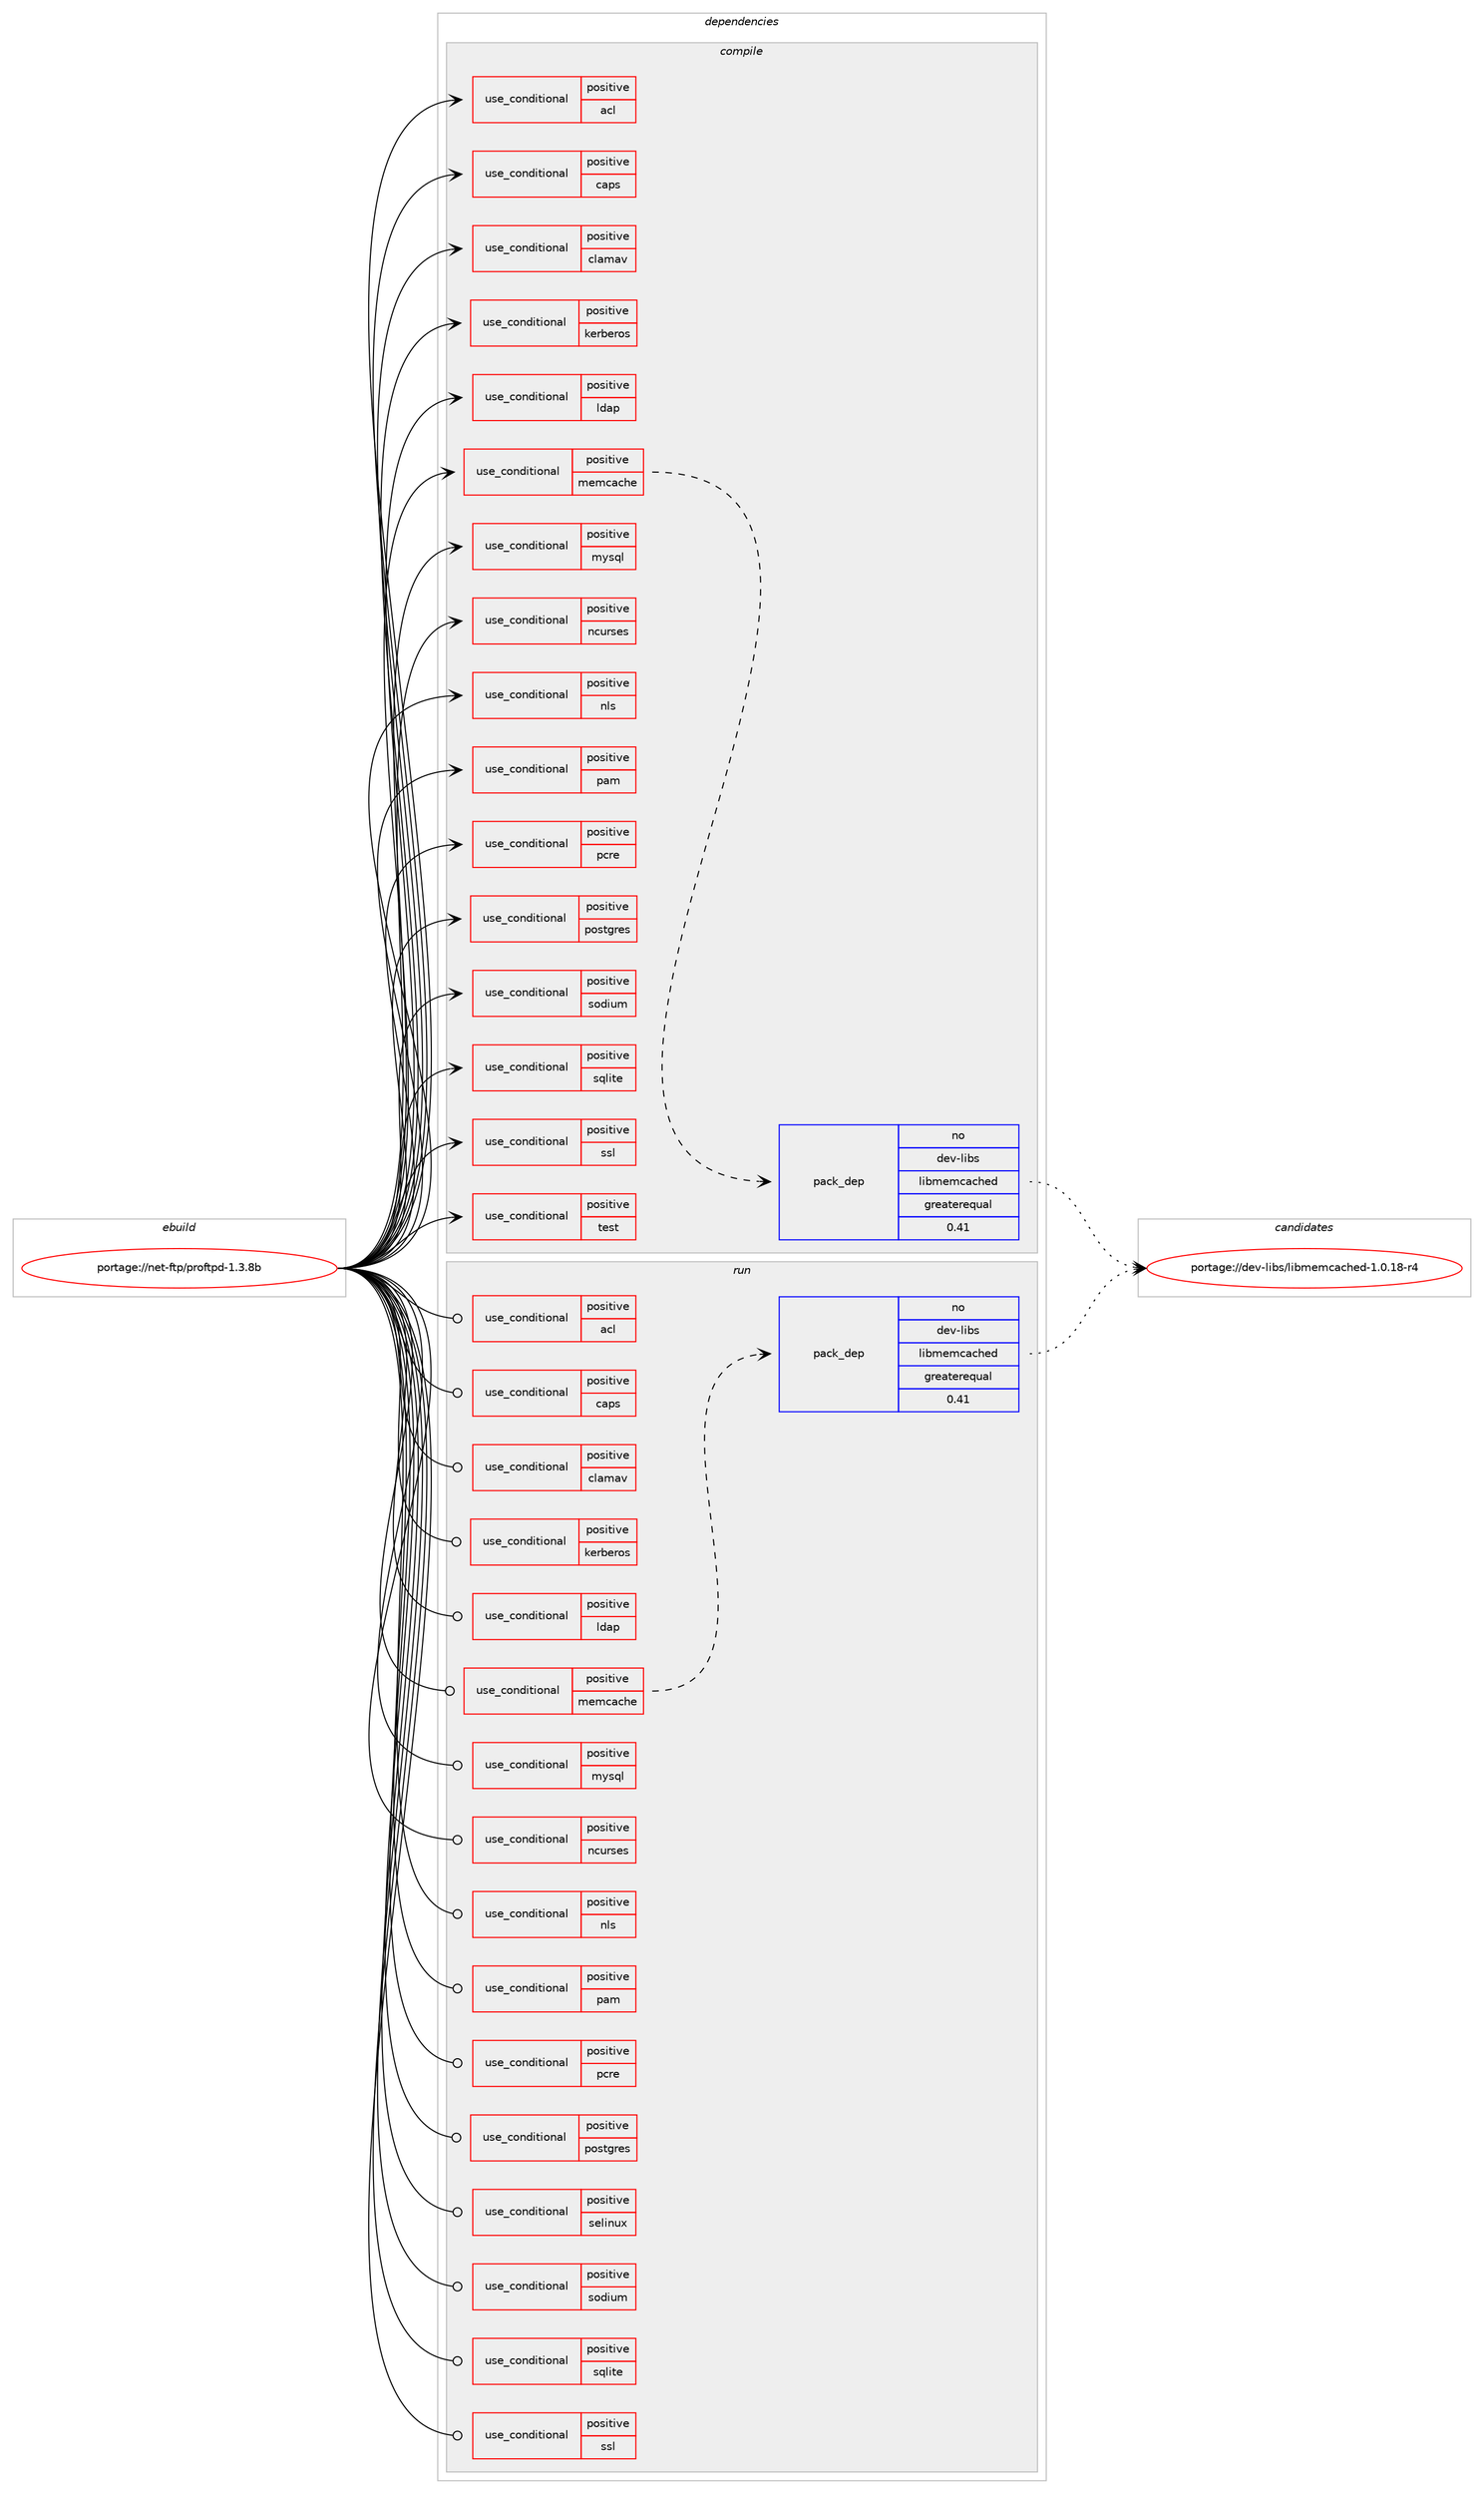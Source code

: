 digraph prolog {

# *************
# Graph options
# *************

newrank=true;
concentrate=true;
compound=true;
graph [rankdir=LR,fontname=Helvetica,fontsize=10,ranksep=1.5];#, ranksep=2.5, nodesep=0.2];
edge  [arrowhead=vee];
node  [fontname=Helvetica,fontsize=10];

# **********
# The ebuild
# **********

subgraph cluster_leftcol {
color=gray;
rank=same;
label=<<i>ebuild</i>>;
id [label="portage://net-ftp/proftpd-1.3.8b", color=red, width=4, href="../net-ftp/proftpd-1.3.8b.svg"];
}

# ****************
# The dependencies
# ****************

subgraph cluster_midcol {
color=gray;
label=<<i>dependencies</i>>;
subgraph cluster_compile {
fillcolor="#eeeeee";
style=filled;
label=<<i>compile</i>>;
subgraph cond1576 {
dependency2024 [label=<<TABLE BORDER="0" CELLBORDER="1" CELLSPACING="0" CELLPADDING="4"><TR><TD ROWSPAN="3" CELLPADDING="10">use_conditional</TD></TR><TR><TD>positive</TD></TR><TR><TD>acl</TD></TR></TABLE>>, shape=none, color=red];
# *** BEGIN UNKNOWN DEPENDENCY TYPE (TODO) ***
# dependency2024 -> package_dependency(portage://net-ftp/proftpd-1.3.8b,install,no,virtual,acl,none,[,,],[],[])
# *** END UNKNOWN DEPENDENCY TYPE (TODO) ***

}
id:e -> dependency2024:w [weight=20,style="solid",arrowhead="vee"];
subgraph cond1577 {
dependency2025 [label=<<TABLE BORDER="0" CELLBORDER="1" CELLSPACING="0" CELLPADDING="4"><TR><TD ROWSPAN="3" CELLPADDING="10">use_conditional</TD></TR><TR><TD>positive</TD></TR><TR><TD>caps</TD></TR></TABLE>>, shape=none, color=red];
# *** BEGIN UNKNOWN DEPENDENCY TYPE (TODO) ***
# dependency2025 -> package_dependency(portage://net-ftp/proftpd-1.3.8b,install,no,sys-libs,libcap,none,[,,],[],[])
# *** END UNKNOWN DEPENDENCY TYPE (TODO) ***

}
id:e -> dependency2025:w [weight=20,style="solid",arrowhead="vee"];
subgraph cond1578 {
dependency2026 [label=<<TABLE BORDER="0" CELLBORDER="1" CELLSPACING="0" CELLPADDING="4"><TR><TD ROWSPAN="3" CELLPADDING="10">use_conditional</TD></TR><TR><TD>positive</TD></TR><TR><TD>clamav</TD></TR></TABLE>>, shape=none, color=red];
# *** BEGIN UNKNOWN DEPENDENCY TYPE (TODO) ***
# dependency2026 -> package_dependency(portage://net-ftp/proftpd-1.3.8b,install,no,app-antivirus,clamav,none,[,,],[],[])
# *** END UNKNOWN DEPENDENCY TYPE (TODO) ***

}
id:e -> dependency2026:w [weight=20,style="solid",arrowhead="vee"];
subgraph cond1579 {
dependency2027 [label=<<TABLE BORDER="0" CELLBORDER="1" CELLSPACING="0" CELLPADDING="4"><TR><TD ROWSPAN="3" CELLPADDING="10">use_conditional</TD></TR><TR><TD>positive</TD></TR><TR><TD>kerberos</TD></TR></TABLE>>, shape=none, color=red];
# *** BEGIN UNKNOWN DEPENDENCY TYPE (TODO) ***
# dependency2027 -> package_dependency(portage://net-ftp/proftpd-1.3.8b,install,no,virtual,krb5,none,[,,],[],[])
# *** END UNKNOWN DEPENDENCY TYPE (TODO) ***

}
id:e -> dependency2027:w [weight=20,style="solid",arrowhead="vee"];
subgraph cond1580 {
dependency2028 [label=<<TABLE BORDER="0" CELLBORDER="1" CELLSPACING="0" CELLPADDING="4"><TR><TD ROWSPAN="3" CELLPADDING="10">use_conditional</TD></TR><TR><TD>positive</TD></TR><TR><TD>ldap</TD></TR></TABLE>>, shape=none, color=red];
# *** BEGIN UNKNOWN DEPENDENCY TYPE (TODO) ***
# dependency2028 -> package_dependency(portage://net-ftp/proftpd-1.3.8b,install,no,net-nds,openldap,none,[,,],any_same_slot,[])
# *** END UNKNOWN DEPENDENCY TYPE (TODO) ***

}
id:e -> dependency2028:w [weight=20,style="solid",arrowhead="vee"];
subgraph cond1581 {
dependency2029 [label=<<TABLE BORDER="0" CELLBORDER="1" CELLSPACING="0" CELLPADDING="4"><TR><TD ROWSPAN="3" CELLPADDING="10">use_conditional</TD></TR><TR><TD>positive</TD></TR><TR><TD>memcache</TD></TR></TABLE>>, shape=none, color=red];
subgraph pack427 {
dependency2030 [label=<<TABLE BORDER="0" CELLBORDER="1" CELLSPACING="0" CELLPADDING="4" WIDTH="220"><TR><TD ROWSPAN="6" CELLPADDING="30">pack_dep</TD></TR><TR><TD WIDTH="110">no</TD></TR><TR><TD>dev-libs</TD></TR><TR><TD>libmemcached</TD></TR><TR><TD>greaterequal</TD></TR><TR><TD>0.41</TD></TR></TABLE>>, shape=none, color=blue];
}
dependency2029:e -> dependency2030:w [weight=20,style="dashed",arrowhead="vee"];
}
id:e -> dependency2029:w [weight=20,style="solid",arrowhead="vee"];
subgraph cond1582 {
dependency2031 [label=<<TABLE BORDER="0" CELLBORDER="1" CELLSPACING="0" CELLPADDING="4"><TR><TD ROWSPAN="3" CELLPADDING="10">use_conditional</TD></TR><TR><TD>positive</TD></TR><TR><TD>mysql</TD></TR></TABLE>>, shape=none, color=red];
# *** BEGIN UNKNOWN DEPENDENCY TYPE (TODO) ***
# dependency2031 -> package_dependency(portage://net-ftp/proftpd-1.3.8b,install,no,dev-db,mysql-connector-c,none,[,,],[slot(0),equal],[])
# *** END UNKNOWN DEPENDENCY TYPE (TODO) ***

}
id:e -> dependency2031:w [weight=20,style="solid",arrowhead="vee"];
subgraph cond1583 {
dependency2032 [label=<<TABLE BORDER="0" CELLBORDER="1" CELLSPACING="0" CELLPADDING="4"><TR><TD ROWSPAN="3" CELLPADDING="10">use_conditional</TD></TR><TR><TD>positive</TD></TR><TR><TD>ncurses</TD></TR></TABLE>>, shape=none, color=red];
# *** BEGIN UNKNOWN DEPENDENCY TYPE (TODO) ***
# dependency2032 -> package_dependency(portage://net-ftp/proftpd-1.3.8b,install,no,sys-libs,ncurses,none,[,,],[slot(0),equal],[])
# *** END UNKNOWN DEPENDENCY TYPE (TODO) ***

}
id:e -> dependency2032:w [weight=20,style="solid",arrowhead="vee"];
subgraph cond1584 {
dependency2033 [label=<<TABLE BORDER="0" CELLBORDER="1" CELLSPACING="0" CELLPADDING="4"><TR><TD ROWSPAN="3" CELLPADDING="10">use_conditional</TD></TR><TR><TD>positive</TD></TR><TR><TD>nls</TD></TR></TABLE>>, shape=none, color=red];
# *** BEGIN UNKNOWN DEPENDENCY TYPE (TODO) ***
# dependency2033 -> package_dependency(portage://net-ftp/proftpd-1.3.8b,install,no,virtual,libiconv,none,[,,],[],[])
# *** END UNKNOWN DEPENDENCY TYPE (TODO) ***

}
id:e -> dependency2033:w [weight=20,style="solid",arrowhead="vee"];
subgraph cond1585 {
dependency2034 [label=<<TABLE BORDER="0" CELLBORDER="1" CELLSPACING="0" CELLPADDING="4"><TR><TD ROWSPAN="3" CELLPADDING="10">use_conditional</TD></TR><TR><TD>positive</TD></TR><TR><TD>pam</TD></TR></TABLE>>, shape=none, color=red];
# *** BEGIN UNKNOWN DEPENDENCY TYPE (TODO) ***
# dependency2034 -> package_dependency(portage://net-ftp/proftpd-1.3.8b,install,no,sys-libs,pam,none,[,,],[],[])
# *** END UNKNOWN DEPENDENCY TYPE (TODO) ***

}
id:e -> dependency2034:w [weight=20,style="solid",arrowhead="vee"];
subgraph cond1586 {
dependency2035 [label=<<TABLE BORDER="0" CELLBORDER="1" CELLSPACING="0" CELLPADDING="4"><TR><TD ROWSPAN="3" CELLPADDING="10">use_conditional</TD></TR><TR><TD>positive</TD></TR><TR><TD>pcre</TD></TR></TABLE>>, shape=none, color=red];
# *** BEGIN UNKNOWN DEPENDENCY TYPE (TODO) ***
# dependency2035 -> package_dependency(portage://net-ftp/proftpd-1.3.8b,install,no,dev-libs,libpcre,none,[,,],[],[])
# *** END UNKNOWN DEPENDENCY TYPE (TODO) ***

}
id:e -> dependency2035:w [weight=20,style="solid",arrowhead="vee"];
subgraph cond1587 {
dependency2036 [label=<<TABLE BORDER="0" CELLBORDER="1" CELLSPACING="0" CELLPADDING="4"><TR><TD ROWSPAN="3" CELLPADDING="10">use_conditional</TD></TR><TR><TD>positive</TD></TR><TR><TD>postgres</TD></TR></TABLE>>, shape=none, color=red];
# *** BEGIN UNKNOWN DEPENDENCY TYPE (TODO) ***
# dependency2036 -> package_dependency(portage://net-ftp/proftpd-1.3.8b,install,no,dev-db,postgresql,none,[,,],any_same_slot,[])
# *** END UNKNOWN DEPENDENCY TYPE (TODO) ***

}
id:e -> dependency2036:w [weight=20,style="solid",arrowhead="vee"];
subgraph cond1588 {
dependency2037 [label=<<TABLE BORDER="0" CELLBORDER="1" CELLSPACING="0" CELLPADDING="4"><TR><TD ROWSPAN="3" CELLPADDING="10">use_conditional</TD></TR><TR><TD>positive</TD></TR><TR><TD>sodium</TD></TR></TABLE>>, shape=none, color=red];
# *** BEGIN UNKNOWN DEPENDENCY TYPE (TODO) ***
# dependency2037 -> package_dependency(portage://net-ftp/proftpd-1.3.8b,install,no,dev-libs,libsodium,none,[,,],[slot(0),equal],[])
# *** END UNKNOWN DEPENDENCY TYPE (TODO) ***

}
id:e -> dependency2037:w [weight=20,style="solid",arrowhead="vee"];
subgraph cond1589 {
dependency2038 [label=<<TABLE BORDER="0" CELLBORDER="1" CELLSPACING="0" CELLPADDING="4"><TR><TD ROWSPAN="3" CELLPADDING="10">use_conditional</TD></TR><TR><TD>positive</TD></TR><TR><TD>sqlite</TD></TR></TABLE>>, shape=none, color=red];
# *** BEGIN UNKNOWN DEPENDENCY TYPE (TODO) ***
# dependency2038 -> package_dependency(portage://net-ftp/proftpd-1.3.8b,install,no,dev-db,sqlite,none,[,,],[slot(3)],[])
# *** END UNKNOWN DEPENDENCY TYPE (TODO) ***

}
id:e -> dependency2038:w [weight=20,style="solid",arrowhead="vee"];
subgraph cond1590 {
dependency2039 [label=<<TABLE BORDER="0" CELLBORDER="1" CELLSPACING="0" CELLPADDING="4"><TR><TD ROWSPAN="3" CELLPADDING="10">use_conditional</TD></TR><TR><TD>positive</TD></TR><TR><TD>ssl</TD></TR></TABLE>>, shape=none, color=red];
# *** BEGIN UNKNOWN DEPENDENCY TYPE (TODO) ***
# dependency2039 -> package_dependency(portage://net-ftp/proftpd-1.3.8b,install,no,dev-libs,openssl,none,[,,],[slot(0),equal],[])
# *** END UNKNOWN DEPENDENCY TYPE (TODO) ***

}
id:e -> dependency2039:w [weight=20,style="solid",arrowhead="vee"];
subgraph cond1591 {
dependency2040 [label=<<TABLE BORDER="0" CELLBORDER="1" CELLSPACING="0" CELLPADDING="4"><TR><TD ROWSPAN="3" CELLPADDING="10">use_conditional</TD></TR><TR><TD>positive</TD></TR><TR><TD>test</TD></TR></TABLE>>, shape=none, color=red];
# *** BEGIN UNKNOWN DEPENDENCY TYPE (TODO) ***
# dependency2040 -> package_dependency(portage://net-ftp/proftpd-1.3.8b,install,no,dev-libs,check,none,[,,],[],[])
# *** END UNKNOWN DEPENDENCY TYPE (TODO) ***

}
id:e -> dependency2040:w [weight=20,style="solid",arrowhead="vee"];
# *** BEGIN UNKNOWN DEPENDENCY TYPE (TODO) ***
# id -> package_dependency(portage://net-ftp/proftpd-1.3.8b,install,no,virtual,libcrypt,none,[,,],any_same_slot,[])
# *** END UNKNOWN DEPENDENCY TYPE (TODO) ***

}
subgraph cluster_compileandrun {
fillcolor="#eeeeee";
style=filled;
label=<<i>compile and run</i>>;
}
subgraph cluster_run {
fillcolor="#eeeeee";
style=filled;
label=<<i>run</i>>;
subgraph cond1592 {
dependency2041 [label=<<TABLE BORDER="0" CELLBORDER="1" CELLSPACING="0" CELLPADDING="4"><TR><TD ROWSPAN="3" CELLPADDING="10">use_conditional</TD></TR><TR><TD>positive</TD></TR><TR><TD>acl</TD></TR></TABLE>>, shape=none, color=red];
# *** BEGIN UNKNOWN DEPENDENCY TYPE (TODO) ***
# dependency2041 -> package_dependency(portage://net-ftp/proftpd-1.3.8b,run,no,virtual,acl,none,[,,],[],[])
# *** END UNKNOWN DEPENDENCY TYPE (TODO) ***

}
id:e -> dependency2041:w [weight=20,style="solid",arrowhead="odot"];
subgraph cond1593 {
dependency2042 [label=<<TABLE BORDER="0" CELLBORDER="1" CELLSPACING="0" CELLPADDING="4"><TR><TD ROWSPAN="3" CELLPADDING="10">use_conditional</TD></TR><TR><TD>positive</TD></TR><TR><TD>caps</TD></TR></TABLE>>, shape=none, color=red];
# *** BEGIN UNKNOWN DEPENDENCY TYPE (TODO) ***
# dependency2042 -> package_dependency(portage://net-ftp/proftpd-1.3.8b,run,no,sys-libs,libcap,none,[,,],[],[])
# *** END UNKNOWN DEPENDENCY TYPE (TODO) ***

}
id:e -> dependency2042:w [weight=20,style="solid",arrowhead="odot"];
subgraph cond1594 {
dependency2043 [label=<<TABLE BORDER="0" CELLBORDER="1" CELLSPACING="0" CELLPADDING="4"><TR><TD ROWSPAN="3" CELLPADDING="10">use_conditional</TD></TR><TR><TD>positive</TD></TR><TR><TD>clamav</TD></TR></TABLE>>, shape=none, color=red];
# *** BEGIN UNKNOWN DEPENDENCY TYPE (TODO) ***
# dependency2043 -> package_dependency(portage://net-ftp/proftpd-1.3.8b,run,no,app-antivirus,clamav,none,[,,],[],[])
# *** END UNKNOWN DEPENDENCY TYPE (TODO) ***

}
id:e -> dependency2043:w [weight=20,style="solid",arrowhead="odot"];
subgraph cond1595 {
dependency2044 [label=<<TABLE BORDER="0" CELLBORDER="1" CELLSPACING="0" CELLPADDING="4"><TR><TD ROWSPAN="3" CELLPADDING="10">use_conditional</TD></TR><TR><TD>positive</TD></TR><TR><TD>kerberos</TD></TR></TABLE>>, shape=none, color=red];
# *** BEGIN UNKNOWN DEPENDENCY TYPE (TODO) ***
# dependency2044 -> package_dependency(portage://net-ftp/proftpd-1.3.8b,run,no,virtual,krb5,none,[,,],[],[])
# *** END UNKNOWN DEPENDENCY TYPE (TODO) ***

}
id:e -> dependency2044:w [weight=20,style="solid",arrowhead="odot"];
subgraph cond1596 {
dependency2045 [label=<<TABLE BORDER="0" CELLBORDER="1" CELLSPACING="0" CELLPADDING="4"><TR><TD ROWSPAN="3" CELLPADDING="10">use_conditional</TD></TR><TR><TD>positive</TD></TR><TR><TD>ldap</TD></TR></TABLE>>, shape=none, color=red];
# *** BEGIN UNKNOWN DEPENDENCY TYPE (TODO) ***
# dependency2045 -> package_dependency(portage://net-ftp/proftpd-1.3.8b,run,no,net-nds,openldap,none,[,,],any_same_slot,[])
# *** END UNKNOWN DEPENDENCY TYPE (TODO) ***

}
id:e -> dependency2045:w [weight=20,style="solid",arrowhead="odot"];
subgraph cond1597 {
dependency2046 [label=<<TABLE BORDER="0" CELLBORDER="1" CELLSPACING="0" CELLPADDING="4"><TR><TD ROWSPAN="3" CELLPADDING="10">use_conditional</TD></TR><TR><TD>positive</TD></TR><TR><TD>memcache</TD></TR></TABLE>>, shape=none, color=red];
subgraph pack428 {
dependency2047 [label=<<TABLE BORDER="0" CELLBORDER="1" CELLSPACING="0" CELLPADDING="4" WIDTH="220"><TR><TD ROWSPAN="6" CELLPADDING="30">pack_dep</TD></TR><TR><TD WIDTH="110">no</TD></TR><TR><TD>dev-libs</TD></TR><TR><TD>libmemcached</TD></TR><TR><TD>greaterequal</TD></TR><TR><TD>0.41</TD></TR></TABLE>>, shape=none, color=blue];
}
dependency2046:e -> dependency2047:w [weight=20,style="dashed",arrowhead="vee"];
}
id:e -> dependency2046:w [weight=20,style="solid",arrowhead="odot"];
subgraph cond1598 {
dependency2048 [label=<<TABLE BORDER="0" CELLBORDER="1" CELLSPACING="0" CELLPADDING="4"><TR><TD ROWSPAN="3" CELLPADDING="10">use_conditional</TD></TR><TR><TD>positive</TD></TR><TR><TD>mysql</TD></TR></TABLE>>, shape=none, color=red];
# *** BEGIN UNKNOWN DEPENDENCY TYPE (TODO) ***
# dependency2048 -> package_dependency(portage://net-ftp/proftpd-1.3.8b,run,no,dev-db,mysql-connector-c,none,[,,],[slot(0),equal],[])
# *** END UNKNOWN DEPENDENCY TYPE (TODO) ***

}
id:e -> dependency2048:w [weight=20,style="solid",arrowhead="odot"];
subgraph cond1599 {
dependency2049 [label=<<TABLE BORDER="0" CELLBORDER="1" CELLSPACING="0" CELLPADDING="4"><TR><TD ROWSPAN="3" CELLPADDING="10">use_conditional</TD></TR><TR><TD>positive</TD></TR><TR><TD>ncurses</TD></TR></TABLE>>, shape=none, color=red];
# *** BEGIN UNKNOWN DEPENDENCY TYPE (TODO) ***
# dependency2049 -> package_dependency(portage://net-ftp/proftpd-1.3.8b,run,no,sys-libs,ncurses,none,[,,],[slot(0),equal],[])
# *** END UNKNOWN DEPENDENCY TYPE (TODO) ***

}
id:e -> dependency2049:w [weight=20,style="solid",arrowhead="odot"];
subgraph cond1600 {
dependency2050 [label=<<TABLE BORDER="0" CELLBORDER="1" CELLSPACING="0" CELLPADDING="4"><TR><TD ROWSPAN="3" CELLPADDING="10">use_conditional</TD></TR><TR><TD>positive</TD></TR><TR><TD>nls</TD></TR></TABLE>>, shape=none, color=red];
# *** BEGIN UNKNOWN DEPENDENCY TYPE (TODO) ***
# dependency2050 -> package_dependency(portage://net-ftp/proftpd-1.3.8b,run,no,virtual,libiconv,none,[,,],[],[])
# *** END UNKNOWN DEPENDENCY TYPE (TODO) ***

}
id:e -> dependency2050:w [weight=20,style="solid",arrowhead="odot"];
subgraph cond1601 {
dependency2051 [label=<<TABLE BORDER="0" CELLBORDER="1" CELLSPACING="0" CELLPADDING="4"><TR><TD ROWSPAN="3" CELLPADDING="10">use_conditional</TD></TR><TR><TD>positive</TD></TR><TR><TD>pam</TD></TR></TABLE>>, shape=none, color=red];
# *** BEGIN UNKNOWN DEPENDENCY TYPE (TODO) ***
# dependency2051 -> package_dependency(portage://net-ftp/proftpd-1.3.8b,run,no,sys-libs,pam,none,[,,],[],[])
# *** END UNKNOWN DEPENDENCY TYPE (TODO) ***

}
id:e -> dependency2051:w [weight=20,style="solid",arrowhead="odot"];
subgraph cond1602 {
dependency2052 [label=<<TABLE BORDER="0" CELLBORDER="1" CELLSPACING="0" CELLPADDING="4"><TR><TD ROWSPAN="3" CELLPADDING="10">use_conditional</TD></TR><TR><TD>positive</TD></TR><TR><TD>pcre</TD></TR></TABLE>>, shape=none, color=red];
# *** BEGIN UNKNOWN DEPENDENCY TYPE (TODO) ***
# dependency2052 -> package_dependency(portage://net-ftp/proftpd-1.3.8b,run,no,dev-libs,libpcre,none,[,,],[],[])
# *** END UNKNOWN DEPENDENCY TYPE (TODO) ***

}
id:e -> dependency2052:w [weight=20,style="solid",arrowhead="odot"];
subgraph cond1603 {
dependency2053 [label=<<TABLE BORDER="0" CELLBORDER="1" CELLSPACING="0" CELLPADDING="4"><TR><TD ROWSPAN="3" CELLPADDING="10">use_conditional</TD></TR><TR><TD>positive</TD></TR><TR><TD>postgres</TD></TR></TABLE>>, shape=none, color=red];
# *** BEGIN UNKNOWN DEPENDENCY TYPE (TODO) ***
# dependency2053 -> package_dependency(portage://net-ftp/proftpd-1.3.8b,run,no,dev-db,postgresql,none,[,,],any_same_slot,[])
# *** END UNKNOWN DEPENDENCY TYPE (TODO) ***

}
id:e -> dependency2053:w [weight=20,style="solid",arrowhead="odot"];
subgraph cond1604 {
dependency2054 [label=<<TABLE BORDER="0" CELLBORDER="1" CELLSPACING="0" CELLPADDING="4"><TR><TD ROWSPAN="3" CELLPADDING="10">use_conditional</TD></TR><TR><TD>positive</TD></TR><TR><TD>selinux</TD></TR></TABLE>>, shape=none, color=red];
# *** BEGIN UNKNOWN DEPENDENCY TYPE (TODO) ***
# dependency2054 -> package_dependency(portage://net-ftp/proftpd-1.3.8b,run,no,sec-policy,selinux-ftp,none,[,,],[],[])
# *** END UNKNOWN DEPENDENCY TYPE (TODO) ***

}
id:e -> dependency2054:w [weight=20,style="solid",arrowhead="odot"];
subgraph cond1605 {
dependency2055 [label=<<TABLE BORDER="0" CELLBORDER="1" CELLSPACING="0" CELLPADDING="4"><TR><TD ROWSPAN="3" CELLPADDING="10">use_conditional</TD></TR><TR><TD>positive</TD></TR><TR><TD>sodium</TD></TR></TABLE>>, shape=none, color=red];
# *** BEGIN UNKNOWN DEPENDENCY TYPE (TODO) ***
# dependency2055 -> package_dependency(portage://net-ftp/proftpd-1.3.8b,run,no,dev-libs,libsodium,none,[,,],[slot(0),equal],[])
# *** END UNKNOWN DEPENDENCY TYPE (TODO) ***

}
id:e -> dependency2055:w [weight=20,style="solid",arrowhead="odot"];
subgraph cond1606 {
dependency2056 [label=<<TABLE BORDER="0" CELLBORDER="1" CELLSPACING="0" CELLPADDING="4"><TR><TD ROWSPAN="3" CELLPADDING="10">use_conditional</TD></TR><TR><TD>positive</TD></TR><TR><TD>sqlite</TD></TR></TABLE>>, shape=none, color=red];
# *** BEGIN UNKNOWN DEPENDENCY TYPE (TODO) ***
# dependency2056 -> package_dependency(portage://net-ftp/proftpd-1.3.8b,run,no,dev-db,sqlite,none,[,,],[slot(3)],[])
# *** END UNKNOWN DEPENDENCY TYPE (TODO) ***

}
id:e -> dependency2056:w [weight=20,style="solid",arrowhead="odot"];
subgraph cond1607 {
dependency2057 [label=<<TABLE BORDER="0" CELLBORDER="1" CELLSPACING="0" CELLPADDING="4"><TR><TD ROWSPAN="3" CELLPADDING="10">use_conditional</TD></TR><TR><TD>positive</TD></TR><TR><TD>ssl</TD></TR></TABLE>>, shape=none, color=red];
# *** BEGIN UNKNOWN DEPENDENCY TYPE (TODO) ***
# dependency2057 -> package_dependency(portage://net-ftp/proftpd-1.3.8b,run,no,dev-libs,openssl,none,[,,],[slot(0),equal],[])
# *** END UNKNOWN DEPENDENCY TYPE (TODO) ***

}
id:e -> dependency2057:w [weight=20,style="solid",arrowhead="odot"];
# *** BEGIN UNKNOWN DEPENDENCY TYPE (TODO) ***
# id -> package_dependency(portage://net-ftp/proftpd-1.3.8b,run,no,net-ftp,ftpbase,none,[,,],[],[])
# *** END UNKNOWN DEPENDENCY TYPE (TODO) ***

# *** BEGIN UNKNOWN DEPENDENCY TYPE (TODO) ***
# id -> package_dependency(portage://net-ftp/proftpd-1.3.8b,run,no,virtual,libcrypt,none,[,,],any_same_slot,[])
# *** END UNKNOWN DEPENDENCY TYPE (TODO) ***

# *** BEGIN UNKNOWN DEPENDENCY TYPE (TODO) ***
# id -> package_dependency(portage://net-ftp/proftpd-1.3.8b,run,no,virtual,tmpfiles,none,[,,],[],[])
# *** END UNKNOWN DEPENDENCY TYPE (TODO) ***

}
}

# **************
# The candidates
# **************

subgraph cluster_choices {
rank=same;
color=gray;
label=<<i>candidates</i>>;

subgraph choice427 {
color=black;
nodesep=1;
choice10010111845108105981154710810598109101109999799104101100454946484649564511452 [label="portage://dev-libs/libmemcached-1.0.18-r4", color=red, width=4,href="../dev-libs/libmemcached-1.0.18-r4.svg"];
dependency2030:e -> choice10010111845108105981154710810598109101109999799104101100454946484649564511452:w [style=dotted,weight="100"];
}
subgraph choice428 {
color=black;
nodesep=1;
choice10010111845108105981154710810598109101109999799104101100454946484649564511452 [label="portage://dev-libs/libmemcached-1.0.18-r4", color=red, width=4,href="../dev-libs/libmemcached-1.0.18-r4.svg"];
dependency2047:e -> choice10010111845108105981154710810598109101109999799104101100454946484649564511452:w [style=dotted,weight="100"];
}
}

}
